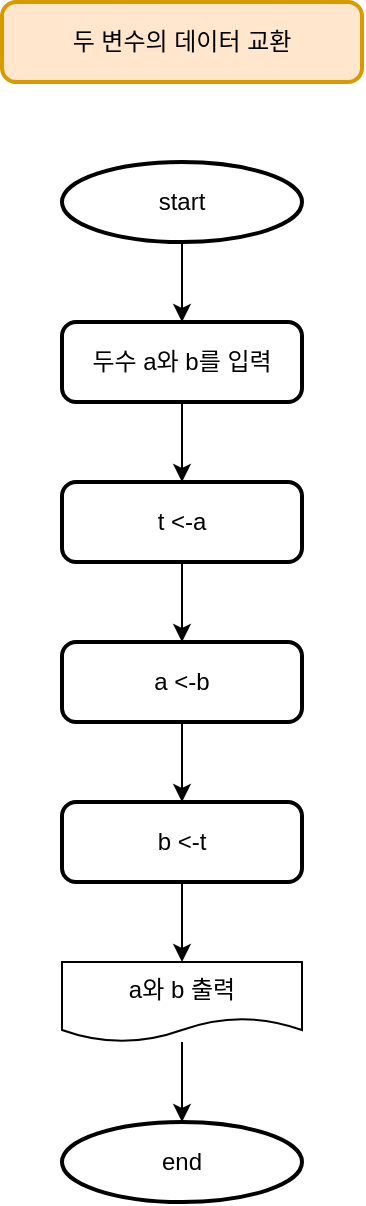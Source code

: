 <mxfile version="16.4.0" type="device"><diagram id="onVIsbeuJqLnnQcWWp7N" name="Page-1"><mxGraphModel dx="804" dy="584" grid="1" gridSize="10" guides="1" tooltips="1" connect="1" arrows="1" fold="1" page="1" pageScale="1" pageWidth="827" pageHeight="1169" math="0" shadow="0"><root><mxCell id="0"/><mxCell id="1" parent="0"/><mxCell id="oXr7XwSro035-KbrxYRa-1" value="두 변수의 데이터 교환" style="rounded=1;whiteSpace=wrap;html=1;absoluteArcSize=1;arcSize=14;strokeWidth=2;fillColor=#ffe6cc;strokeColor=#d79b00;" vertex="1" parent="1"><mxGeometry x="40" y="40" width="180" height="40" as="geometry"/></mxCell><mxCell id="oXr7XwSro035-KbrxYRa-3" style="edgeStyle=orthogonalEdgeStyle;rounded=0;orthogonalLoop=1;jettySize=auto;html=1;exitX=0.5;exitY=1;exitDx=0;exitDy=0;" edge="1" parent="1" source="oXr7XwSro035-KbrxYRa-1" target="oXr7XwSro035-KbrxYRa-1"><mxGeometry relative="1" as="geometry"/></mxCell><mxCell id="oXr7XwSro035-KbrxYRa-17" value="" style="edgeStyle=orthogonalEdgeStyle;rounded=0;orthogonalLoop=1;jettySize=auto;html=1;" edge="1" parent="1" source="oXr7XwSro035-KbrxYRa-5" target="oXr7XwSro035-KbrxYRa-7"><mxGeometry relative="1" as="geometry"/></mxCell><mxCell id="oXr7XwSro035-KbrxYRa-5" value="start" style="strokeWidth=2;html=1;shape=mxgraph.flowchart.start_2;whiteSpace=wrap;" vertex="1" parent="1"><mxGeometry x="70" y="120" width="120" height="40" as="geometry"/></mxCell><mxCell id="oXr7XwSro035-KbrxYRa-6" value="end" style="strokeWidth=2;html=1;shape=mxgraph.flowchart.start_2;whiteSpace=wrap;" vertex="1" parent="1"><mxGeometry x="70" y="600" width="120" height="40" as="geometry"/></mxCell><mxCell id="oXr7XwSro035-KbrxYRa-12" value="" style="edgeStyle=orthogonalEdgeStyle;rounded=0;orthogonalLoop=1;jettySize=auto;html=1;" edge="1" parent="1" source="oXr7XwSro035-KbrxYRa-7" target="oXr7XwSro035-KbrxYRa-8"><mxGeometry relative="1" as="geometry"/></mxCell><mxCell id="oXr7XwSro035-KbrxYRa-7" value="두수 a와 b를 입력" style="rounded=1;whiteSpace=wrap;html=1;absoluteArcSize=1;arcSize=14;strokeWidth=2;" vertex="1" parent="1"><mxGeometry x="70" y="200" width="120" height="40" as="geometry"/></mxCell><mxCell id="oXr7XwSro035-KbrxYRa-13" value="" style="edgeStyle=orthogonalEdgeStyle;rounded=0;orthogonalLoop=1;jettySize=auto;html=1;" edge="1" parent="1" source="oXr7XwSro035-KbrxYRa-8" target="oXr7XwSro035-KbrxYRa-10"><mxGeometry relative="1" as="geometry"/></mxCell><mxCell id="oXr7XwSro035-KbrxYRa-8" value="t &amp;lt;-a" style="rounded=1;whiteSpace=wrap;html=1;absoluteArcSize=1;arcSize=14;strokeWidth=2;" vertex="1" parent="1"><mxGeometry x="70" y="280" width="120" height="40" as="geometry"/></mxCell><mxCell id="oXr7XwSro035-KbrxYRa-15" value="" style="edgeStyle=orthogonalEdgeStyle;rounded=0;orthogonalLoop=1;jettySize=auto;html=1;" edge="1" parent="1" source="oXr7XwSro035-KbrxYRa-9" target="oXr7XwSro035-KbrxYRa-11"><mxGeometry relative="1" as="geometry"/></mxCell><mxCell id="oXr7XwSro035-KbrxYRa-9" value="b &amp;lt;-t" style="rounded=1;whiteSpace=wrap;html=1;absoluteArcSize=1;arcSize=14;strokeWidth=2;" vertex="1" parent="1"><mxGeometry x="70" y="440" width="120" height="40" as="geometry"/></mxCell><mxCell id="oXr7XwSro035-KbrxYRa-14" value="" style="edgeStyle=orthogonalEdgeStyle;rounded=0;orthogonalLoop=1;jettySize=auto;html=1;" edge="1" parent="1" source="oXr7XwSro035-KbrxYRa-10" target="oXr7XwSro035-KbrxYRa-9"><mxGeometry relative="1" as="geometry"/></mxCell><mxCell id="oXr7XwSro035-KbrxYRa-10" value="a &amp;lt;-b" style="rounded=1;whiteSpace=wrap;html=1;absoluteArcSize=1;arcSize=14;strokeWidth=2;" vertex="1" parent="1"><mxGeometry x="70" y="360" width="120" height="40" as="geometry"/></mxCell><mxCell id="oXr7XwSro035-KbrxYRa-16" value="" style="edgeStyle=orthogonalEdgeStyle;rounded=0;orthogonalLoop=1;jettySize=auto;html=1;" edge="1" parent="1" source="oXr7XwSro035-KbrxYRa-11" target="oXr7XwSro035-KbrxYRa-6"><mxGeometry relative="1" as="geometry"/></mxCell><mxCell id="oXr7XwSro035-KbrxYRa-11" value="a와 b 출력" style="shape=document;whiteSpace=wrap;html=1;boundedLbl=1;" vertex="1" parent="1"><mxGeometry x="70" y="520" width="120" height="40" as="geometry"/></mxCell></root></mxGraphModel></diagram></mxfile>